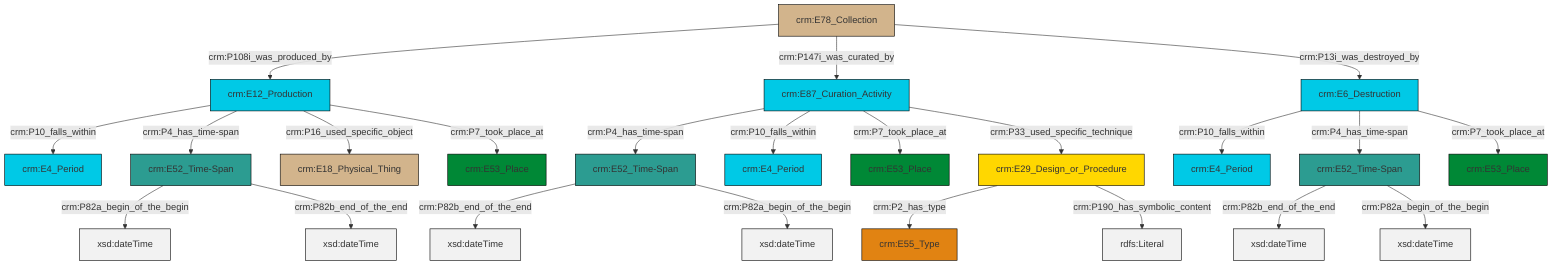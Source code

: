 graph TD
classDef Literal fill:#f2f2f2,stroke:#000000;
classDef CRM_Entity fill:#FFFFFF,stroke:#000000;
classDef Temporal_Entity fill:#00C9E6, stroke:#000000;
classDef Type fill:#E18312, stroke:#000000;
classDef Time-Span fill:#2C9C91, stroke:#000000;
classDef Appellation fill:#FFEB7F, stroke:#000000;
classDef Place fill:#008836, stroke:#000000;
classDef Persistent_Item fill:#B266B2, stroke:#000000;
classDef Conceptual_Object fill:#FFD700, stroke:#000000;
classDef Physical_Thing fill:#D2B48C, stroke:#000000;
classDef Actor fill:#f58aad, stroke:#000000;
classDef PC_Classes fill:#4ce600, stroke:#000000;
classDef Multi fill:#cccccc,stroke:#000000;

6["crm:E78_Collection"]:::Physical_Thing -->|crm:P108i_was_produced_by| 7["crm:E12_Production"]:::Temporal_Entity
10["crm:E6_Destruction"]:::Temporal_Entity -->|crm:P10_falls_within| 11["crm:E4_Period"]:::Temporal_Entity
2["crm:E29_Design_or_Procedure"]:::Conceptual_Object -->|crm:P2_has_type| 4["crm:E55_Type"]:::Type
14["crm:E52_Time-Span"]:::Time-Span -->|crm:P82b_end_of_the_end| 15[xsd:dateTime]:::Literal
16["crm:E52_Time-Span"]:::Time-Span -->|crm:P82b_end_of_the_end| 17[xsd:dateTime]:::Literal
18["crm:E87_Curation_Activity"]:::Temporal_Entity -->|crm:P4_has_time-span| 14["crm:E52_Time-Span"]:::Time-Span
6["crm:E78_Collection"]:::Physical_Thing -->|crm:P147i_was_curated_by| 18["crm:E87_Curation_Activity"]:::Temporal_Entity
7["crm:E12_Production"]:::Temporal_Entity -->|crm:P10_falls_within| 19["crm:E4_Period"]:::Temporal_Entity
0["crm:E52_Time-Span"]:::Time-Span -->|crm:P82a_begin_of_the_begin| 22[xsd:dateTime]:::Literal
2["crm:E29_Design_or_Procedure"]:::Conceptual_Object -->|crm:P190_has_symbolic_content| 23[rdfs:Literal]:::Literal
16["crm:E52_Time-Span"]:::Time-Span -->|crm:P82a_begin_of_the_begin| 24[xsd:dateTime]:::Literal
0["crm:E52_Time-Span"]:::Time-Span -->|crm:P82b_end_of_the_end| 26[xsd:dateTime]:::Literal
6["crm:E78_Collection"]:::Physical_Thing -->|crm:P13i_was_destroyed_by| 10["crm:E6_Destruction"]:::Temporal_Entity
7["crm:E12_Production"]:::Temporal_Entity -->|crm:P4_has_time-span| 0["crm:E52_Time-Span"]:::Time-Span
10["crm:E6_Destruction"]:::Temporal_Entity -->|crm:P4_has_time-span| 16["crm:E52_Time-Span"]:::Time-Span
18["crm:E87_Curation_Activity"]:::Temporal_Entity -->|crm:P10_falls_within| 8["crm:E4_Period"]:::Temporal_Entity
7["crm:E12_Production"]:::Temporal_Entity -->|crm:P16_used_specific_object| 34["crm:E18_Physical_Thing"]:::Physical_Thing
18["crm:E87_Curation_Activity"]:::Temporal_Entity -->|crm:P7_took_place_at| 29["crm:E53_Place"]:::Place
14["crm:E52_Time-Span"]:::Time-Span -->|crm:P82a_begin_of_the_begin| 35[xsd:dateTime]:::Literal
18["crm:E87_Curation_Activity"]:::Temporal_Entity -->|crm:P33_used_specific_technique| 2["crm:E29_Design_or_Procedure"]:::Conceptual_Object
7["crm:E12_Production"]:::Temporal_Entity -->|crm:P7_took_place_at| 12["crm:E53_Place"]:::Place
10["crm:E6_Destruction"]:::Temporal_Entity -->|crm:P7_took_place_at| 31["crm:E53_Place"]:::Place